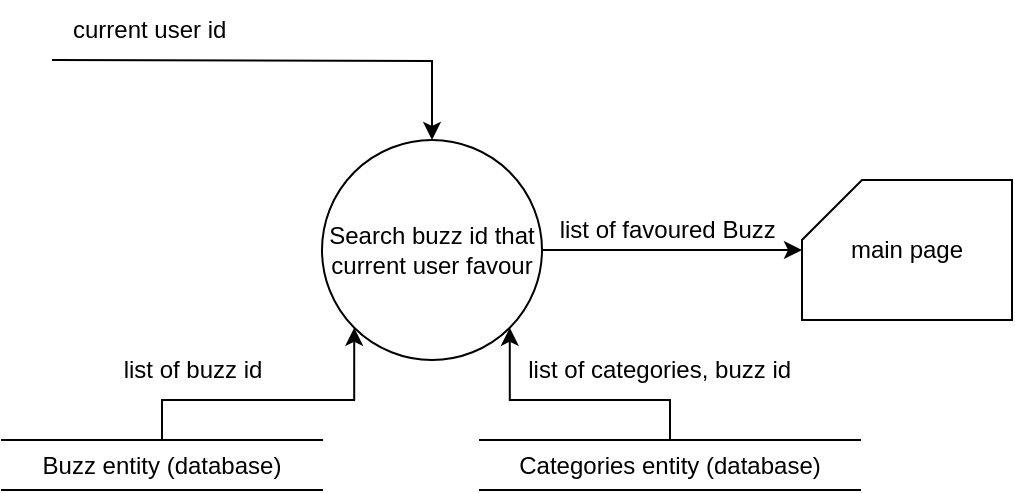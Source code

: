 <mxfile version="20.8.22" type="github">
  <diagram name="Page-1" id="NtDFv7lGtUkmornJkalE">
    <mxGraphModel dx="838" dy="564" grid="0" gridSize="10" guides="1" tooltips="1" connect="1" arrows="1" fold="1" page="1" pageScale="1" pageWidth="827" pageHeight="1169" math="0" shadow="0">
      <root>
        <mxCell id="0" />
        <mxCell id="1" parent="0" />
        <mxCell id="0ELT1PF-z8wpWwdTeymS-14" style="edgeStyle=orthogonalEdgeStyle;rounded=0;orthogonalLoop=1;jettySize=auto;html=1;exitX=0.5;exitY=1;exitDx=0;exitDy=0;entryX=0.5;entryY=0;entryDx=0;entryDy=0;" parent="1" target="0ELT1PF-z8wpWwdTeymS-4" edge="1">
          <mxGeometry relative="1" as="geometry">
            <mxPoint x="165" y="500" as="sourcePoint" />
          </mxGeometry>
        </mxCell>
        <mxCell id="0ELT1PF-z8wpWwdTeymS-5" style="edgeStyle=orthogonalEdgeStyle;rounded=0;orthogonalLoop=1;jettySize=auto;html=1;exitX=0.5;exitY=0;exitDx=0;exitDy=0;entryX=0;entryY=1;entryDx=0;entryDy=0;" parent="1" source="0ELT1PF-z8wpWwdTeymS-1" target="0ELT1PF-z8wpWwdTeymS-4" edge="1">
          <mxGeometry relative="1" as="geometry" />
        </mxCell>
        <mxCell id="0ELT1PF-z8wpWwdTeymS-1" value="Buzz entity (database)" style="shape=partialRectangle;whiteSpace=wrap;html=1;left=0;right=0;fillColor=none;rounded=0;strokeColor=default;fontFamily=Helvetica;fontSize=12;fontColor=default;" parent="1" vertex="1">
          <mxGeometry x="140" y="690" width="160" height="25" as="geometry" />
        </mxCell>
        <mxCell id="0ELT1PF-z8wpWwdTeymS-3" value="current user id&amp;nbsp;" style="text;html=1;align=center;verticalAlign=middle;resizable=0;points=[];autosize=1;strokeColor=none;fillColor=none;" parent="1" vertex="1">
          <mxGeometry x="165" y="470" width="100" height="30" as="geometry" />
        </mxCell>
        <mxCell id="0ELT1PF-z8wpWwdTeymS-15" style="edgeStyle=orthogonalEdgeStyle;rounded=0;orthogonalLoop=1;jettySize=auto;html=1;exitX=1;exitY=0.5;exitDx=0;exitDy=0;" parent="1" source="0ELT1PF-z8wpWwdTeymS-4" edge="1">
          <mxGeometry relative="1" as="geometry">
            <mxPoint x="540" y="595" as="targetPoint" />
          </mxGeometry>
        </mxCell>
        <mxCell id="0ELT1PF-z8wpWwdTeymS-4" value="Search buzz id that current user favour" style="ellipse;whiteSpace=wrap;html=1;aspect=fixed;" parent="1" vertex="1">
          <mxGeometry x="300" y="540" width="110" height="110" as="geometry" />
        </mxCell>
        <mxCell id="0ELT1PF-z8wpWwdTeymS-6" value="list of buzz id" style="text;html=1;align=center;verticalAlign=middle;resizable=0;points=[];autosize=1;strokeColor=none;fillColor=none;" parent="1" vertex="1">
          <mxGeometry x="190" y="640" width="90" height="30" as="geometry" />
        </mxCell>
        <mxCell id="0ELT1PF-z8wpWwdTeymS-9" style="edgeStyle=orthogonalEdgeStyle;rounded=0;orthogonalLoop=1;jettySize=auto;html=1;exitX=0.5;exitY=0;exitDx=0;exitDy=0;entryX=1;entryY=1;entryDx=0;entryDy=0;" parent="1" source="0ELT1PF-z8wpWwdTeymS-8" target="0ELT1PF-z8wpWwdTeymS-4" edge="1">
          <mxGeometry relative="1" as="geometry" />
        </mxCell>
        <mxCell id="0ELT1PF-z8wpWwdTeymS-8" value="Categories entity (database)" style="shape=partialRectangle;whiteSpace=wrap;html=1;left=0;right=0;fillColor=none;rounded=0;strokeColor=default;fontFamily=Helvetica;fontSize=12;fontColor=default;" parent="1" vertex="1">
          <mxGeometry x="379" y="690" width="190" height="25" as="geometry" />
        </mxCell>
        <mxCell id="0ELT1PF-z8wpWwdTeymS-10" value="list of categories, buzz id&amp;nbsp;" style="text;html=1;align=center;verticalAlign=middle;resizable=0;points=[];autosize=1;strokeColor=none;fillColor=none;" parent="1" vertex="1">
          <mxGeometry x="390" y="640" width="160" height="30" as="geometry" />
        </mxCell>
        <mxCell id="0ELT1PF-z8wpWwdTeymS-16" value="main page" style="shape=card;whiteSpace=wrap;html=1;" parent="1" vertex="1">
          <mxGeometry x="540" y="560" width="105" height="70" as="geometry" />
        </mxCell>
        <mxCell id="3YGOasVAApKWpODmtOt5-1" value="list of favoured Buzz&amp;nbsp;" style="text;html=1;align=center;verticalAlign=middle;resizable=0;points=[];autosize=1;strokeColor=none;fillColor=none;" parent="1" vertex="1">
          <mxGeometry x="409" y="570" width="130" height="30" as="geometry" />
        </mxCell>
      </root>
    </mxGraphModel>
  </diagram>
</mxfile>

